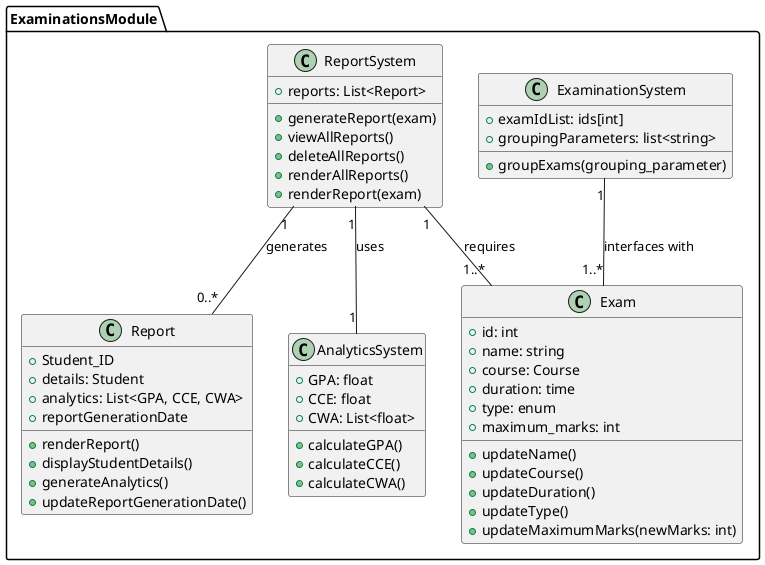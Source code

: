 @startuml examinations
package ExaminationsModule {
	class ExaminationSystem {
		+ examIdList: ids[int]
		+ groupingParameters: list<string>
		+ groupExams(grouping_parameter)
	}

	class Exam {
		+ id: int
		+ name: string
		' Use the course class
		+ course: Course
		+ duration: time
		+ type: enum
		+ maximum_marks: int

		+ updateName()
		+ updateCourse()
		+ updateDuration()
		+ updateType()
		+ updateMaximumMarks(newMarks: int)
	}

	class ReportSystem {
		+ reports: List<Report>


		+ generateReport(exam)
		+ viewAllReports()
		+ deleteAllReports()
		+ renderAllReports()
		+ renderReport(exam)
	}

	class Report {
		+ Student_ID
		+ details: Student
		+ analytics: List<GPA, CCE, CWA>
		+ reportGenerationDate

		'Would get the details via student ID'
		+ renderReport()
		+ displayStudentDetails()
		+ generateAnalytics()
		+ updateReportGenerationDate()
	}

	class AnalyticsSystem {
		+ GPA: float 
		+ CCE: float
		+ CWA: List<float>

		+ calculateGPA()
		+ calculateCCE()
		+ calculateCWA()
	}

	ExaminationSystem "1" -- "1..*" Exam: "interfaces with"
	ReportSystem "1" -- "0..*" Report: generates
	ReportSystem "1" -- "1" AnalyticsSystem: uses
	ReportSystem "1" -- "1..*" Exam: requires
}
@enduml